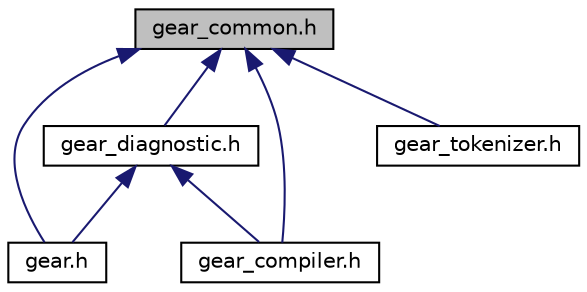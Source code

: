 digraph "gear_common.h"
{
  edge [fontname="Helvetica",fontsize="10",labelfontname="Helvetica",labelfontsize="10"];
  node [fontname="Helvetica",fontsize="10",shape=record];
  Node9 [label="gear_common.h",height=0.2,width=0.4,color="black", fillcolor="grey75", style="filled", fontcolor="black"];
  Node9 -> Node10 [dir="back",color="midnightblue",fontsize="10",style="solid",fontname="Helvetica"];
  Node10 [label="gear.h",height=0.2,width=0.4,color="black", fillcolor="white", style="filled",URL="$gear_8h.html",tooltip="Includes both the gear_runtime.h and gear_compiler.h headers. "];
  Node9 -> Node11 [dir="back",color="midnightblue",fontsize="10",style="solid",fontname="Helvetica"];
  Node11 [label="gear_compiler.h",height=0.2,width=0.4,color="black", fillcolor="white", style="filled",URL="$gear__compiler_8h.html",tooltip="Interface definitions for the compiler. "];
  Node9 -> Node12 [dir="back",color="midnightblue",fontsize="10",style="solid",fontname="Helvetica"];
  Node12 [label="gear_diagnostic.h",height=0.2,width=0.4,color="black", fillcolor="white", style="filled",URL="$gear__diagnostic_8h.html",tooltip="Diagnostic Gear API definitions. "];
  Node12 -> Node10 [dir="back",color="midnightblue",fontsize="10",style="solid",fontname="Helvetica"];
  Node12 -> Node11 [dir="back",color="midnightblue",fontsize="10",style="solid",fontname="Helvetica"];
  Node9 -> Node13 [dir="back",color="midnightblue",fontsize="10",style="solid",fontname="Helvetica"];
  Node13 [label="gear_tokenizer.h",height=0.2,width=0.4,color="black", fillcolor="white", style="filled",URL="$gear__tokenizer_8h_source.html"];
}
